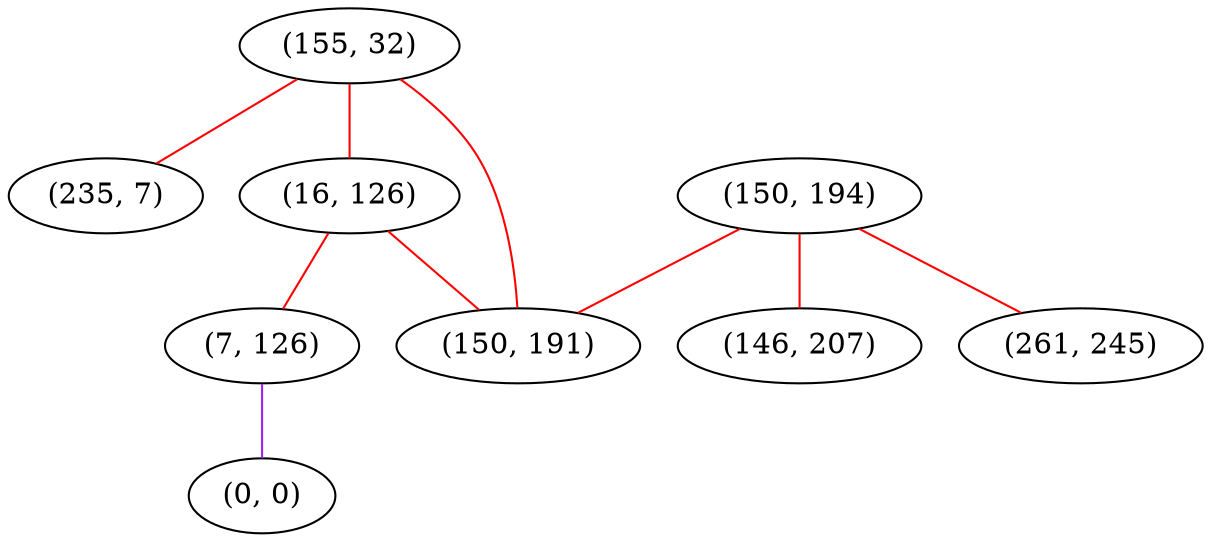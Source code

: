 graph "" {
"(155, 32)";
"(235, 7)";
"(150, 194)";
"(146, 207)";
"(16, 126)";
"(7, 126)";
"(0, 0)";
"(261, 245)";
"(150, 191)";
"(155, 32)" -- "(16, 126)"  [color=red, key=0, weight=1];
"(155, 32)" -- "(150, 191)"  [color=red, key=0, weight=1];
"(155, 32)" -- "(235, 7)"  [color=red, key=0, weight=1];
"(150, 194)" -- "(146, 207)"  [color=red, key=0, weight=1];
"(150, 194)" -- "(150, 191)"  [color=red, key=0, weight=1];
"(150, 194)" -- "(261, 245)"  [color=red, key=0, weight=1];
"(16, 126)" -- "(7, 126)"  [color=red, key=0, weight=1];
"(16, 126)" -- "(150, 191)"  [color=red, key=0, weight=1];
"(7, 126)" -- "(0, 0)"  [color=purple, key=0, weight=4];
}
